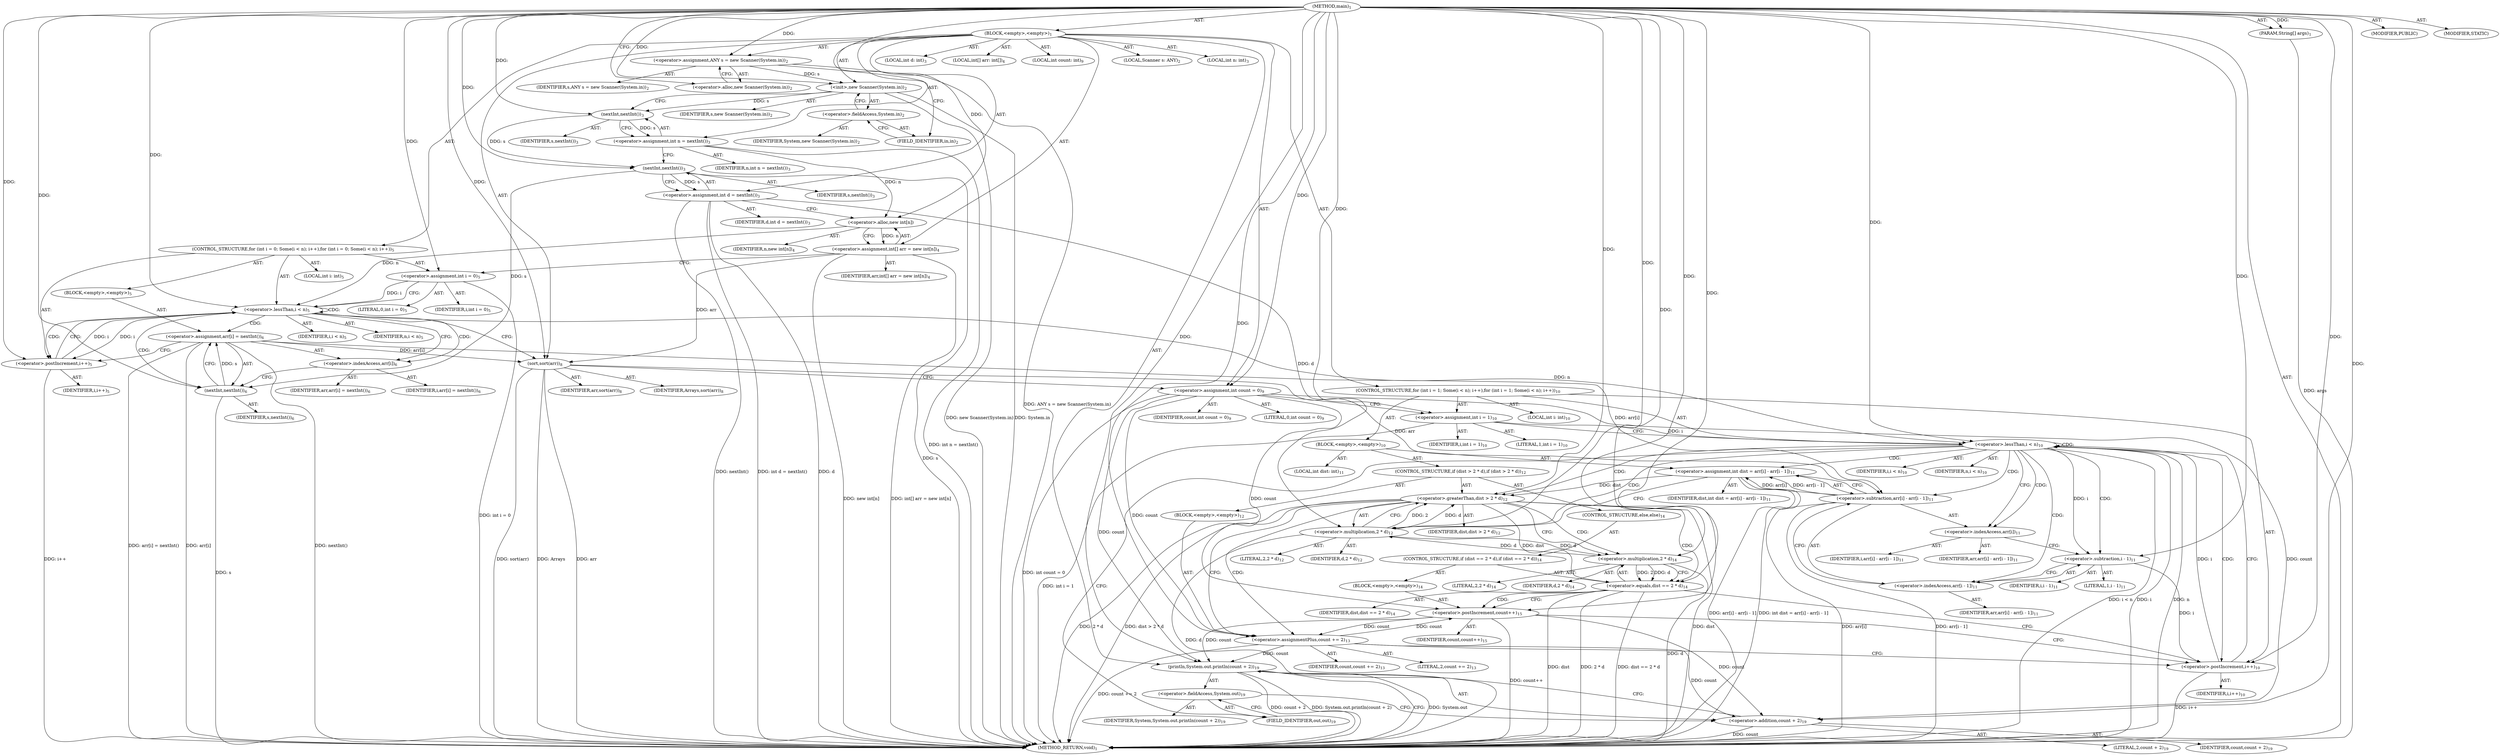digraph "main" {  
"19" [label = <(METHOD,main)<SUB>1</SUB>> ]
"20" [label = <(PARAM,String[] args)<SUB>1</SUB>> ]
"21" [label = <(BLOCK,&lt;empty&gt;,&lt;empty&gt;)<SUB>1</SUB>> ]
"4" [label = <(LOCAL,Scanner s: ANY)<SUB>2</SUB>> ]
"22" [label = <(&lt;operator&gt;.assignment,ANY s = new Scanner(System.in))<SUB>2</SUB>> ]
"23" [label = <(IDENTIFIER,s,ANY s = new Scanner(System.in))<SUB>2</SUB>> ]
"24" [label = <(&lt;operator&gt;.alloc,new Scanner(System.in))<SUB>2</SUB>> ]
"25" [label = <(&lt;init&gt;,new Scanner(System.in))<SUB>2</SUB>> ]
"3" [label = <(IDENTIFIER,s,new Scanner(System.in))<SUB>2</SUB>> ]
"26" [label = <(&lt;operator&gt;.fieldAccess,System.in)<SUB>2</SUB>> ]
"27" [label = <(IDENTIFIER,System,new Scanner(System.in))<SUB>2</SUB>> ]
"28" [label = <(FIELD_IDENTIFIER,in,in)<SUB>2</SUB>> ]
"29" [label = <(LOCAL,int n: int)<SUB>3</SUB>> ]
"30" [label = <(LOCAL,int d: int)<SUB>3</SUB>> ]
"31" [label = <(&lt;operator&gt;.assignment,int n = nextInt())<SUB>3</SUB>> ]
"32" [label = <(IDENTIFIER,n,int n = nextInt())<SUB>3</SUB>> ]
"33" [label = <(nextInt,nextInt())<SUB>3</SUB>> ]
"34" [label = <(IDENTIFIER,s,nextInt())<SUB>3</SUB>> ]
"35" [label = <(&lt;operator&gt;.assignment,int d = nextInt())<SUB>3</SUB>> ]
"36" [label = <(IDENTIFIER,d,int d = nextInt())<SUB>3</SUB>> ]
"37" [label = <(nextInt,nextInt())<SUB>3</SUB>> ]
"38" [label = <(IDENTIFIER,s,nextInt())<SUB>3</SUB>> ]
"39" [label = <(LOCAL,int[] arr: int[])<SUB>4</SUB>> ]
"40" [label = <(&lt;operator&gt;.assignment,int[] arr = new int[n])<SUB>4</SUB>> ]
"41" [label = <(IDENTIFIER,arr,int[] arr = new int[n])<SUB>4</SUB>> ]
"42" [label = <(&lt;operator&gt;.alloc,new int[n])> ]
"43" [label = <(IDENTIFIER,n,new int[n])<SUB>4</SUB>> ]
"44" [label = <(CONTROL_STRUCTURE,for (int i = 0; Some(i &lt; n); i++),for (int i = 0; Some(i &lt; n); i++))<SUB>5</SUB>> ]
"45" [label = <(LOCAL,int i: int)<SUB>5</SUB>> ]
"46" [label = <(&lt;operator&gt;.assignment,int i = 0)<SUB>5</SUB>> ]
"47" [label = <(IDENTIFIER,i,int i = 0)<SUB>5</SUB>> ]
"48" [label = <(LITERAL,0,int i = 0)<SUB>5</SUB>> ]
"49" [label = <(&lt;operator&gt;.lessThan,i &lt; n)<SUB>5</SUB>> ]
"50" [label = <(IDENTIFIER,i,i &lt; n)<SUB>5</SUB>> ]
"51" [label = <(IDENTIFIER,n,i &lt; n)<SUB>5</SUB>> ]
"52" [label = <(&lt;operator&gt;.postIncrement,i++)<SUB>5</SUB>> ]
"53" [label = <(IDENTIFIER,i,i++)<SUB>5</SUB>> ]
"54" [label = <(BLOCK,&lt;empty&gt;,&lt;empty&gt;)<SUB>5</SUB>> ]
"55" [label = <(&lt;operator&gt;.assignment,arr[i] = nextInt())<SUB>6</SUB>> ]
"56" [label = <(&lt;operator&gt;.indexAccess,arr[i])<SUB>6</SUB>> ]
"57" [label = <(IDENTIFIER,arr,arr[i] = nextInt())<SUB>6</SUB>> ]
"58" [label = <(IDENTIFIER,i,arr[i] = nextInt())<SUB>6</SUB>> ]
"59" [label = <(nextInt,nextInt())<SUB>6</SUB>> ]
"60" [label = <(IDENTIFIER,s,nextInt())<SUB>6</SUB>> ]
"61" [label = <(sort,sort(arr))<SUB>8</SUB>> ]
"62" [label = <(IDENTIFIER,Arrays,sort(arr))<SUB>8</SUB>> ]
"63" [label = <(IDENTIFIER,arr,sort(arr))<SUB>8</SUB>> ]
"64" [label = <(LOCAL,int count: int)<SUB>9</SUB>> ]
"65" [label = <(&lt;operator&gt;.assignment,int count = 0)<SUB>9</SUB>> ]
"66" [label = <(IDENTIFIER,count,int count = 0)<SUB>9</SUB>> ]
"67" [label = <(LITERAL,0,int count = 0)<SUB>9</SUB>> ]
"68" [label = <(CONTROL_STRUCTURE,for (int i = 1; Some(i &lt; n); i++),for (int i = 1; Some(i &lt; n); i++))<SUB>10</SUB>> ]
"69" [label = <(LOCAL,int i: int)<SUB>10</SUB>> ]
"70" [label = <(&lt;operator&gt;.assignment,int i = 1)<SUB>10</SUB>> ]
"71" [label = <(IDENTIFIER,i,int i = 1)<SUB>10</SUB>> ]
"72" [label = <(LITERAL,1,int i = 1)<SUB>10</SUB>> ]
"73" [label = <(&lt;operator&gt;.lessThan,i &lt; n)<SUB>10</SUB>> ]
"74" [label = <(IDENTIFIER,i,i &lt; n)<SUB>10</SUB>> ]
"75" [label = <(IDENTIFIER,n,i &lt; n)<SUB>10</SUB>> ]
"76" [label = <(&lt;operator&gt;.postIncrement,i++)<SUB>10</SUB>> ]
"77" [label = <(IDENTIFIER,i,i++)<SUB>10</SUB>> ]
"78" [label = <(BLOCK,&lt;empty&gt;,&lt;empty&gt;)<SUB>10</SUB>> ]
"79" [label = <(LOCAL,int dist: int)<SUB>11</SUB>> ]
"80" [label = <(&lt;operator&gt;.assignment,int dist = arr[i] - arr[i - 1])<SUB>11</SUB>> ]
"81" [label = <(IDENTIFIER,dist,int dist = arr[i] - arr[i - 1])<SUB>11</SUB>> ]
"82" [label = <(&lt;operator&gt;.subtraction,arr[i] - arr[i - 1])<SUB>11</SUB>> ]
"83" [label = <(&lt;operator&gt;.indexAccess,arr[i])<SUB>11</SUB>> ]
"84" [label = <(IDENTIFIER,arr,arr[i] - arr[i - 1])<SUB>11</SUB>> ]
"85" [label = <(IDENTIFIER,i,arr[i] - arr[i - 1])<SUB>11</SUB>> ]
"86" [label = <(&lt;operator&gt;.indexAccess,arr[i - 1])<SUB>11</SUB>> ]
"87" [label = <(IDENTIFIER,arr,arr[i] - arr[i - 1])<SUB>11</SUB>> ]
"88" [label = <(&lt;operator&gt;.subtraction,i - 1)<SUB>11</SUB>> ]
"89" [label = <(IDENTIFIER,i,i - 1)<SUB>11</SUB>> ]
"90" [label = <(LITERAL,1,i - 1)<SUB>11</SUB>> ]
"91" [label = <(CONTROL_STRUCTURE,if (dist &gt; 2 * d),if (dist &gt; 2 * d))<SUB>12</SUB>> ]
"92" [label = <(&lt;operator&gt;.greaterThan,dist &gt; 2 * d)<SUB>12</SUB>> ]
"93" [label = <(IDENTIFIER,dist,dist &gt; 2 * d)<SUB>12</SUB>> ]
"94" [label = <(&lt;operator&gt;.multiplication,2 * d)<SUB>12</SUB>> ]
"95" [label = <(LITERAL,2,2 * d)<SUB>12</SUB>> ]
"96" [label = <(IDENTIFIER,d,2 * d)<SUB>12</SUB>> ]
"97" [label = <(BLOCK,&lt;empty&gt;,&lt;empty&gt;)<SUB>12</SUB>> ]
"98" [label = <(&lt;operator&gt;.assignmentPlus,count += 2)<SUB>13</SUB>> ]
"99" [label = <(IDENTIFIER,count,count += 2)<SUB>13</SUB>> ]
"100" [label = <(LITERAL,2,count += 2)<SUB>13</SUB>> ]
"101" [label = <(CONTROL_STRUCTURE,else,else)<SUB>14</SUB>> ]
"102" [label = <(CONTROL_STRUCTURE,if (dist == 2 * d),if (dist == 2 * d))<SUB>14</SUB>> ]
"103" [label = <(&lt;operator&gt;.equals,dist == 2 * d)<SUB>14</SUB>> ]
"104" [label = <(IDENTIFIER,dist,dist == 2 * d)<SUB>14</SUB>> ]
"105" [label = <(&lt;operator&gt;.multiplication,2 * d)<SUB>14</SUB>> ]
"106" [label = <(LITERAL,2,2 * d)<SUB>14</SUB>> ]
"107" [label = <(IDENTIFIER,d,2 * d)<SUB>14</SUB>> ]
"108" [label = <(BLOCK,&lt;empty&gt;,&lt;empty&gt;)<SUB>14</SUB>> ]
"109" [label = <(&lt;operator&gt;.postIncrement,count++)<SUB>15</SUB>> ]
"110" [label = <(IDENTIFIER,count,count++)<SUB>15</SUB>> ]
"111" [label = <(println,System.out.println(count + 2))<SUB>19</SUB>> ]
"112" [label = <(&lt;operator&gt;.fieldAccess,System.out)<SUB>19</SUB>> ]
"113" [label = <(IDENTIFIER,System,System.out.println(count + 2))<SUB>19</SUB>> ]
"114" [label = <(FIELD_IDENTIFIER,out,out)<SUB>19</SUB>> ]
"115" [label = <(&lt;operator&gt;.addition,count + 2)<SUB>19</SUB>> ]
"116" [label = <(IDENTIFIER,count,count + 2)<SUB>19</SUB>> ]
"117" [label = <(LITERAL,2,count + 2)<SUB>19</SUB>> ]
"118" [label = <(MODIFIER,PUBLIC)> ]
"119" [label = <(MODIFIER,STATIC)> ]
"120" [label = <(METHOD_RETURN,void)<SUB>1</SUB>> ]
  "19" -> "20"  [ label = "AST: "] 
  "19" -> "21"  [ label = "AST: "] 
  "19" -> "118"  [ label = "AST: "] 
  "19" -> "119"  [ label = "AST: "] 
  "19" -> "120"  [ label = "AST: "] 
  "21" -> "4"  [ label = "AST: "] 
  "21" -> "22"  [ label = "AST: "] 
  "21" -> "25"  [ label = "AST: "] 
  "21" -> "29"  [ label = "AST: "] 
  "21" -> "30"  [ label = "AST: "] 
  "21" -> "31"  [ label = "AST: "] 
  "21" -> "35"  [ label = "AST: "] 
  "21" -> "39"  [ label = "AST: "] 
  "21" -> "40"  [ label = "AST: "] 
  "21" -> "44"  [ label = "AST: "] 
  "21" -> "61"  [ label = "AST: "] 
  "21" -> "64"  [ label = "AST: "] 
  "21" -> "65"  [ label = "AST: "] 
  "21" -> "68"  [ label = "AST: "] 
  "21" -> "111"  [ label = "AST: "] 
  "22" -> "23"  [ label = "AST: "] 
  "22" -> "24"  [ label = "AST: "] 
  "25" -> "3"  [ label = "AST: "] 
  "25" -> "26"  [ label = "AST: "] 
  "26" -> "27"  [ label = "AST: "] 
  "26" -> "28"  [ label = "AST: "] 
  "31" -> "32"  [ label = "AST: "] 
  "31" -> "33"  [ label = "AST: "] 
  "33" -> "34"  [ label = "AST: "] 
  "35" -> "36"  [ label = "AST: "] 
  "35" -> "37"  [ label = "AST: "] 
  "37" -> "38"  [ label = "AST: "] 
  "40" -> "41"  [ label = "AST: "] 
  "40" -> "42"  [ label = "AST: "] 
  "42" -> "43"  [ label = "AST: "] 
  "44" -> "45"  [ label = "AST: "] 
  "44" -> "46"  [ label = "AST: "] 
  "44" -> "49"  [ label = "AST: "] 
  "44" -> "52"  [ label = "AST: "] 
  "44" -> "54"  [ label = "AST: "] 
  "46" -> "47"  [ label = "AST: "] 
  "46" -> "48"  [ label = "AST: "] 
  "49" -> "50"  [ label = "AST: "] 
  "49" -> "51"  [ label = "AST: "] 
  "52" -> "53"  [ label = "AST: "] 
  "54" -> "55"  [ label = "AST: "] 
  "55" -> "56"  [ label = "AST: "] 
  "55" -> "59"  [ label = "AST: "] 
  "56" -> "57"  [ label = "AST: "] 
  "56" -> "58"  [ label = "AST: "] 
  "59" -> "60"  [ label = "AST: "] 
  "61" -> "62"  [ label = "AST: "] 
  "61" -> "63"  [ label = "AST: "] 
  "65" -> "66"  [ label = "AST: "] 
  "65" -> "67"  [ label = "AST: "] 
  "68" -> "69"  [ label = "AST: "] 
  "68" -> "70"  [ label = "AST: "] 
  "68" -> "73"  [ label = "AST: "] 
  "68" -> "76"  [ label = "AST: "] 
  "68" -> "78"  [ label = "AST: "] 
  "70" -> "71"  [ label = "AST: "] 
  "70" -> "72"  [ label = "AST: "] 
  "73" -> "74"  [ label = "AST: "] 
  "73" -> "75"  [ label = "AST: "] 
  "76" -> "77"  [ label = "AST: "] 
  "78" -> "79"  [ label = "AST: "] 
  "78" -> "80"  [ label = "AST: "] 
  "78" -> "91"  [ label = "AST: "] 
  "80" -> "81"  [ label = "AST: "] 
  "80" -> "82"  [ label = "AST: "] 
  "82" -> "83"  [ label = "AST: "] 
  "82" -> "86"  [ label = "AST: "] 
  "83" -> "84"  [ label = "AST: "] 
  "83" -> "85"  [ label = "AST: "] 
  "86" -> "87"  [ label = "AST: "] 
  "86" -> "88"  [ label = "AST: "] 
  "88" -> "89"  [ label = "AST: "] 
  "88" -> "90"  [ label = "AST: "] 
  "91" -> "92"  [ label = "AST: "] 
  "91" -> "97"  [ label = "AST: "] 
  "91" -> "101"  [ label = "AST: "] 
  "92" -> "93"  [ label = "AST: "] 
  "92" -> "94"  [ label = "AST: "] 
  "94" -> "95"  [ label = "AST: "] 
  "94" -> "96"  [ label = "AST: "] 
  "97" -> "98"  [ label = "AST: "] 
  "98" -> "99"  [ label = "AST: "] 
  "98" -> "100"  [ label = "AST: "] 
  "101" -> "102"  [ label = "AST: "] 
  "102" -> "103"  [ label = "AST: "] 
  "102" -> "108"  [ label = "AST: "] 
  "103" -> "104"  [ label = "AST: "] 
  "103" -> "105"  [ label = "AST: "] 
  "105" -> "106"  [ label = "AST: "] 
  "105" -> "107"  [ label = "AST: "] 
  "108" -> "109"  [ label = "AST: "] 
  "109" -> "110"  [ label = "AST: "] 
  "111" -> "112"  [ label = "AST: "] 
  "111" -> "115"  [ label = "AST: "] 
  "112" -> "113"  [ label = "AST: "] 
  "112" -> "114"  [ label = "AST: "] 
  "115" -> "116"  [ label = "AST: "] 
  "115" -> "117"  [ label = "AST: "] 
  "22" -> "28"  [ label = "CFG: "] 
  "25" -> "33"  [ label = "CFG: "] 
  "31" -> "37"  [ label = "CFG: "] 
  "35" -> "42"  [ label = "CFG: "] 
  "40" -> "46"  [ label = "CFG: "] 
  "61" -> "65"  [ label = "CFG: "] 
  "65" -> "70"  [ label = "CFG: "] 
  "111" -> "120"  [ label = "CFG: "] 
  "24" -> "22"  [ label = "CFG: "] 
  "26" -> "25"  [ label = "CFG: "] 
  "33" -> "31"  [ label = "CFG: "] 
  "37" -> "35"  [ label = "CFG: "] 
  "42" -> "40"  [ label = "CFG: "] 
  "46" -> "49"  [ label = "CFG: "] 
  "49" -> "56"  [ label = "CFG: "] 
  "49" -> "61"  [ label = "CFG: "] 
  "52" -> "49"  [ label = "CFG: "] 
  "70" -> "73"  [ label = "CFG: "] 
  "73" -> "83"  [ label = "CFG: "] 
  "73" -> "114"  [ label = "CFG: "] 
  "76" -> "73"  [ label = "CFG: "] 
  "112" -> "115"  [ label = "CFG: "] 
  "115" -> "111"  [ label = "CFG: "] 
  "28" -> "26"  [ label = "CFG: "] 
  "55" -> "52"  [ label = "CFG: "] 
  "80" -> "94"  [ label = "CFG: "] 
  "114" -> "112"  [ label = "CFG: "] 
  "56" -> "59"  [ label = "CFG: "] 
  "59" -> "55"  [ label = "CFG: "] 
  "82" -> "80"  [ label = "CFG: "] 
  "92" -> "98"  [ label = "CFG: "] 
  "92" -> "105"  [ label = "CFG: "] 
  "83" -> "88"  [ label = "CFG: "] 
  "86" -> "82"  [ label = "CFG: "] 
  "94" -> "92"  [ label = "CFG: "] 
  "98" -> "76"  [ label = "CFG: "] 
  "88" -> "86"  [ label = "CFG: "] 
  "103" -> "109"  [ label = "CFG: "] 
  "103" -> "76"  [ label = "CFG: "] 
  "105" -> "103"  [ label = "CFG: "] 
  "109" -> "76"  [ label = "CFG: "] 
  "19" -> "24"  [ label = "CFG: "] 
  "20" -> "120"  [ label = "DDG: args"] 
  "22" -> "120"  [ label = "DDG: ANY s = new Scanner(System.in)"] 
  "25" -> "120"  [ label = "DDG: System.in"] 
  "25" -> "120"  [ label = "DDG: new Scanner(System.in)"] 
  "31" -> "120"  [ label = "DDG: int n = nextInt()"] 
  "35" -> "120"  [ label = "DDG: d"] 
  "37" -> "120"  [ label = "DDG: s"] 
  "35" -> "120"  [ label = "DDG: nextInt()"] 
  "35" -> "120"  [ label = "DDG: int d = nextInt()"] 
  "40" -> "120"  [ label = "DDG: new int[n]"] 
  "40" -> "120"  [ label = "DDG: int[] arr = new int[n]"] 
  "46" -> "120"  [ label = "DDG: int i = 0"] 
  "61" -> "120"  [ label = "DDG: arr"] 
  "61" -> "120"  [ label = "DDG: sort(arr)"] 
  "65" -> "120"  [ label = "DDG: int count = 0"] 
  "70" -> "120"  [ label = "DDG: int i = 1"] 
  "73" -> "120"  [ label = "DDG: i"] 
  "73" -> "120"  [ label = "DDG: n"] 
  "73" -> "120"  [ label = "DDG: i &lt; n"] 
  "111" -> "120"  [ label = "DDG: System.out"] 
  "115" -> "120"  [ label = "DDG: count"] 
  "111" -> "120"  [ label = "DDG: count + 2"] 
  "111" -> "120"  [ label = "DDG: System.out.println(count + 2)"] 
  "82" -> "120"  [ label = "DDG: arr[i]"] 
  "82" -> "120"  [ label = "DDG: arr[i - 1]"] 
  "80" -> "120"  [ label = "DDG: arr[i] - arr[i - 1]"] 
  "80" -> "120"  [ label = "DDG: int dist = arr[i] - arr[i - 1]"] 
  "92" -> "120"  [ label = "DDG: dist"] 
  "94" -> "120"  [ label = "DDG: d"] 
  "92" -> "120"  [ label = "DDG: 2 * d"] 
  "92" -> "120"  [ label = "DDG: dist &gt; 2 * d"] 
  "103" -> "120"  [ label = "DDG: dist"] 
  "105" -> "120"  [ label = "DDG: d"] 
  "103" -> "120"  [ label = "DDG: 2 * d"] 
  "103" -> "120"  [ label = "DDG: dist == 2 * d"] 
  "109" -> "120"  [ label = "DDG: count++"] 
  "98" -> "120"  [ label = "DDG: count += 2"] 
  "76" -> "120"  [ label = "DDG: i++"] 
  "55" -> "120"  [ label = "DDG: arr[i]"] 
  "59" -> "120"  [ label = "DDG: s"] 
  "55" -> "120"  [ label = "DDG: nextInt()"] 
  "55" -> "120"  [ label = "DDG: arr[i] = nextInt()"] 
  "52" -> "120"  [ label = "DDG: i++"] 
  "61" -> "120"  [ label = "DDG: Arrays"] 
  "19" -> "20"  [ label = "DDG: "] 
  "19" -> "22"  [ label = "DDG: "] 
  "33" -> "31"  [ label = "DDG: s"] 
  "37" -> "35"  [ label = "DDG: s"] 
  "42" -> "40"  [ label = "DDG: n"] 
  "19" -> "65"  [ label = "DDG: "] 
  "22" -> "25"  [ label = "DDG: s"] 
  "19" -> "25"  [ label = "DDG: "] 
  "19" -> "46"  [ label = "DDG: "] 
  "19" -> "61"  [ label = "DDG: "] 
  "40" -> "61"  [ label = "DDG: arr"] 
  "55" -> "61"  [ label = "DDG: arr[i]"] 
  "19" -> "70"  [ label = "DDG: "] 
  "65" -> "111"  [ label = "DDG: count"] 
  "109" -> "111"  [ label = "DDG: count"] 
  "98" -> "111"  [ label = "DDG: count"] 
  "19" -> "111"  [ label = "DDG: "] 
  "25" -> "33"  [ label = "DDG: s"] 
  "19" -> "33"  [ label = "DDG: "] 
  "33" -> "37"  [ label = "DDG: s"] 
  "19" -> "37"  [ label = "DDG: "] 
  "31" -> "42"  [ label = "DDG: n"] 
  "19" -> "42"  [ label = "DDG: "] 
  "46" -> "49"  [ label = "DDG: i"] 
  "52" -> "49"  [ label = "DDG: i"] 
  "19" -> "49"  [ label = "DDG: "] 
  "42" -> "49"  [ label = "DDG: n"] 
  "49" -> "52"  [ label = "DDG: i"] 
  "19" -> "52"  [ label = "DDG: "] 
  "59" -> "55"  [ label = "DDG: s"] 
  "70" -> "73"  [ label = "DDG: i"] 
  "76" -> "73"  [ label = "DDG: i"] 
  "19" -> "73"  [ label = "DDG: "] 
  "49" -> "73"  [ label = "DDG: n"] 
  "88" -> "76"  [ label = "DDG: i"] 
  "19" -> "76"  [ label = "DDG: "] 
  "82" -> "80"  [ label = "DDG: arr[i]"] 
  "82" -> "80"  [ label = "DDG: arr[i - 1]"] 
  "65" -> "115"  [ label = "DDG: count"] 
  "109" -> "115"  [ label = "DDG: count"] 
  "98" -> "115"  [ label = "DDG: count"] 
  "19" -> "115"  [ label = "DDG: "] 
  "37" -> "59"  [ label = "DDG: s"] 
  "19" -> "59"  [ label = "DDG: "] 
  "61" -> "82"  [ label = "DDG: arr"] 
  "55" -> "82"  [ label = "DDG: arr[i]"] 
  "80" -> "92"  [ label = "DDG: dist"] 
  "19" -> "92"  [ label = "DDG: "] 
  "94" -> "92"  [ label = "DDG: 2"] 
  "94" -> "92"  [ label = "DDG: d"] 
  "19" -> "98"  [ label = "DDG: "] 
  "19" -> "94"  [ label = "DDG: "] 
  "35" -> "94"  [ label = "DDG: d"] 
  "105" -> "94"  [ label = "DDG: d"] 
  "65" -> "98"  [ label = "DDG: count"] 
  "109" -> "98"  [ label = "DDG: count"] 
  "73" -> "88"  [ label = "DDG: i"] 
  "19" -> "88"  [ label = "DDG: "] 
  "92" -> "103"  [ label = "DDG: dist"] 
  "19" -> "103"  [ label = "DDG: "] 
  "105" -> "103"  [ label = "DDG: 2"] 
  "105" -> "103"  [ label = "DDG: d"] 
  "19" -> "105"  [ label = "DDG: "] 
  "94" -> "105"  [ label = "DDG: d"] 
  "65" -> "109"  [ label = "DDG: count"] 
  "98" -> "109"  [ label = "DDG: count"] 
  "19" -> "109"  [ label = "DDG: "] 
  "49" -> "49"  [ label = "CDG: "] 
  "49" -> "52"  [ label = "CDG: "] 
  "49" -> "56"  [ label = "CDG: "] 
  "49" -> "59"  [ label = "CDG: "] 
  "49" -> "55"  [ label = "CDG: "] 
  "73" -> "80"  [ label = "CDG: "] 
  "73" -> "94"  [ label = "CDG: "] 
  "73" -> "73"  [ label = "CDG: "] 
  "73" -> "83"  [ label = "CDG: "] 
  "73" -> "88"  [ label = "CDG: "] 
  "73" -> "92"  [ label = "CDG: "] 
  "73" -> "76"  [ label = "CDG: "] 
  "73" -> "82"  [ label = "CDG: "] 
  "73" -> "86"  [ label = "CDG: "] 
  "92" -> "98"  [ label = "CDG: "] 
  "92" -> "105"  [ label = "CDG: "] 
  "92" -> "103"  [ label = "CDG: "] 
  "103" -> "109"  [ label = "CDG: "] 
}
